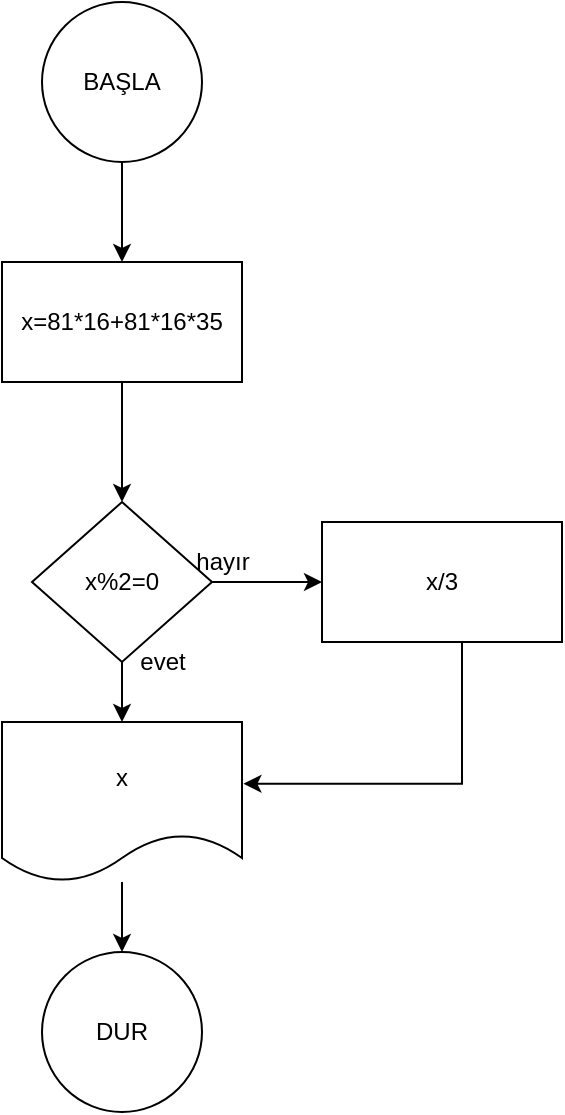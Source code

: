 <mxfile version="15.0.2" type="device"><diagram id="8olYlYMCi6uA1w2in8Ag" name="Page-1"><mxGraphModel dx="1248" dy="677" grid="1" gridSize="10" guides="1" tooltips="1" connect="1" arrows="1" fold="1" page="1" pageScale="1" pageWidth="827" pageHeight="1169" math="0" shadow="0"><root><mxCell id="0"/><mxCell id="1" parent="0"/><mxCell id="l3nrs_DSl-8ojN_zy5DA-6" value="" style="edgeStyle=orthogonalEdgeStyle;rounded=0;orthogonalLoop=1;jettySize=auto;html=1;" edge="1" parent="1" source="l3nrs_DSl-8ojN_zy5DA-1" target="l3nrs_DSl-8ojN_zy5DA-5"><mxGeometry relative="1" as="geometry"/></mxCell><mxCell id="l3nrs_DSl-8ojN_zy5DA-1" value="x=81*16+81*16*35" style="rounded=0;whiteSpace=wrap;html=1;" vertex="1" parent="1"><mxGeometry x="330" y="160" width="120" height="60" as="geometry"/></mxCell><mxCell id="l3nrs_DSl-8ojN_zy5DA-2" value="DUR" style="ellipse;whiteSpace=wrap;html=1;aspect=fixed;" vertex="1" parent="1"><mxGeometry x="350" y="505" width="80" height="80" as="geometry"/></mxCell><mxCell id="l3nrs_DSl-8ojN_zy5DA-4" value="" style="edgeStyle=orthogonalEdgeStyle;rounded=0;orthogonalLoop=1;jettySize=auto;html=1;" edge="1" parent="1" source="l3nrs_DSl-8ojN_zy5DA-3" target="l3nrs_DSl-8ojN_zy5DA-1"><mxGeometry relative="1" as="geometry"/></mxCell><mxCell id="l3nrs_DSl-8ojN_zy5DA-3" value="BAŞLA" style="ellipse;whiteSpace=wrap;html=1;aspect=fixed;" vertex="1" parent="1"><mxGeometry x="350" y="30" width="80" height="80" as="geometry"/></mxCell><mxCell id="l3nrs_DSl-8ojN_zy5DA-9" value="" style="edgeStyle=orthogonalEdgeStyle;rounded=0;orthogonalLoop=1;jettySize=auto;html=1;" edge="1" parent="1" source="l3nrs_DSl-8ojN_zy5DA-5" target="l3nrs_DSl-8ojN_zy5DA-8"><mxGeometry relative="1" as="geometry"/></mxCell><mxCell id="l3nrs_DSl-8ojN_zy5DA-11" value="" style="edgeStyle=orthogonalEdgeStyle;rounded=0;orthogonalLoop=1;jettySize=auto;html=1;" edge="1" parent="1" source="l3nrs_DSl-8ojN_zy5DA-5" target="l3nrs_DSl-8ojN_zy5DA-10"><mxGeometry relative="1" as="geometry"/></mxCell><mxCell id="l3nrs_DSl-8ojN_zy5DA-5" value="x%2=0" style="rhombus;whiteSpace=wrap;html=1;" vertex="1" parent="1"><mxGeometry x="345" y="280" width="90" height="80" as="geometry"/></mxCell><mxCell id="l3nrs_DSl-8ojN_zy5DA-15" value="" style="edgeStyle=orthogonalEdgeStyle;rounded=0;orthogonalLoop=1;jettySize=auto;html=1;" edge="1" parent="1" source="l3nrs_DSl-8ojN_zy5DA-8" target="l3nrs_DSl-8ojN_zy5DA-2"><mxGeometry relative="1" as="geometry"/></mxCell><mxCell id="l3nrs_DSl-8ojN_zy5DA-8" value="x" style="shape=document;whiteSpace=wrap;html=1;boundedLbl=1;" vertex="1" parent="1"><mxGeometry x="330" y="390" width="120" height="80" as="geometry"/></mxCell><mxCell id="l3nrs_DSl-8ojN_zy5DA-14" style="edgeStyle=orthogonalEdgeStyle;rounded=0;orthogonalLoop=1;jettySize=auto;html=1;entryX=1.006;entryY=0.386;entryDx=0;entryDy=0;entryPerimeter=0;" edge="1" parent="1" source="l3nrs_DSl-8ojN_zy5DA-10" target="l3nrs_DSl-8ojN_zy5DA-8"><mxGeometry relative="1" as="geometry"><Array as="points"><mxPoint x="560" y="421"/></Array></mxGeometry></mxCell><mxCell id="l3nrs_DSl-8ojN_zy5DA-10" value="x/3" style="whiteSpace=wrap;html=1;" vertex="1" parent="1"><mxGeometry x="490" y="290" width="120" height="60" as="geometry"/></mxCell><mxCell id="l3nrs_DSl-8ojN_zy5DA-12" value="evet" style="text;html=1;align=center;verticalAlign=middle;resizable=0;points=[];autosize=1;strokeColor=none;" vertex="1" parent="1"><mxGeometry x="390" y="350" width="40" height="20" as="geometry"/></mxCell><mxCell id="l3nrs_DSl-8ojN_zy5DA-13" value="hayır" style="text;html=1;align=center;verticalAlign=middle;resizable=0;points=[];autosize=1;strokeColor=none;" vertex="1" parent="1"><mxGeometry x="420" y="300" width="40" height="20" as="geometry"/></mxCell></root></mxGraphModel></diagram></mxfile>